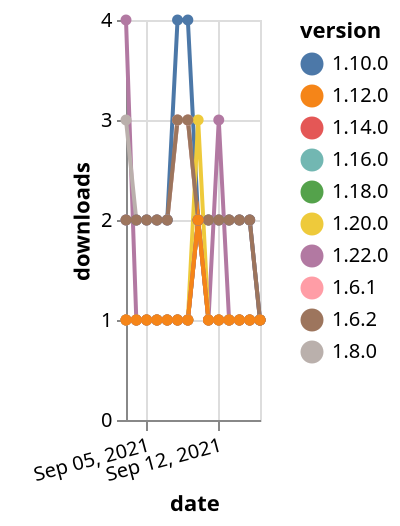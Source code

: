{"$schema": "https://vega.github.io/schema/vega-lite/v5.json", "description": "A simple bar chart with embedded data.", "data": {"values": [{"date": "2021-09-03", "total": 169, "delta": 1, "version": "1.18.0"}, {"date": "2021-09-04", "total": 170, "delta": 1, "version": "1.18.0"}, {"date": "2021-09-05", "total": 171, "delta": 1, "version": "1.18.0"}, {"date": "2021-09-06", "total": 172, "delta": 1, "version": "1.18.0"}, {"date": "2021-09-07", "total": 173, "delta": 1, "version": "1.18.0"}, {"date": "2021-09-08", "total": 174, "delta": 1, "version": "1.18.0"}, {"date": "2021-09-09", "total": 175, "delta": 1, "version": "1.18.0"}, {"date": "2021-09-10", "total": 177, "delta": 2, "version": "1.18.0"}, {"date": "2021-09-11", "total": 178, "delta": 1, "version": "1.18.0"}, {"date": "2021-09-12", "total": 179, "delta": 1, "version": "1.18.0"}, {"date": "2021-09-13", "total": 180, "delta": 1, "version": "1.18.0"}, {"date": "2021-09-14", "total": 181, "delta": 1, "version": "1.18.0"}, {"date": "2021-09-15", "total": 182, "delta": 1, "version": "1.18.0"}, {"date": "2021-09-16", "total": 183, "delta": 1, "version": "1.18.0"}, {"date": "2021-09-03", "total": 2562, "delta": 2, "version": "1.6.1"}, {"date": "2021-09-04", "total": 2564, "delta": 2, "version": "1.6.1"}, {"date": "2021-09-05", "total": 2566, "delta": 2, "version": "1.6.1"}, {"date": "2021-09-06", "total": 2568, "delta": 2, "version": "1.6.1"}, {"date": "2021-09-07", "total": 2570, "delta": 2, "version": "1.6.1"}, {"date": "2021-09-08", "total": 2573, "delta": 3, "version": "1.6.1"}, {"date": "2021-09-09", "total": 2576, "delta": 3, "version": "1.6.1"}, {"date": "2021-09-10", "total": 2578, "delta": 2, "version": "1.6.1"}, {"date": "2021-09-11", "total": 2580, "delta": 2, "version": "1.6.1"}, {"date": "2021-09-12", "total": 2582, "delta": 2, "version": "1.6.1"}, {"date": "2021-09-13", "total": 2584, "delta": 2, "version": "1.6.1"}, {"date": "2021-09-14", "total": 2586, "delta": 2, "version": "1.6.1"}, {"date": "2021-09-15", "total": 2588, "delta": 2, "version": "1.6.1"}, {"date": "2021-09-16", "total": 2589, "delta": 1, "version": "1.6.1"}, {"date": "2021-09-03", "total": 129, "delta": 4, "version": "1.22.0"}, {"date": "2021-09-04", "total": 130, "delta": 1, "version": "1.22.0"}, {"date": "2021-09-05", "total": 131, "delta": 1, "version": "1.22.0"}, {"date": "2021-09-06", "total": 132, "delta": 1, "version": "1.22.0"}, {"date": "2021-09-07", "total": 133, "delta": 1, "version": "1.22.0"}, {"date": "2021-09-08", "total": 134, "delta": 1, "version": "1.22.0"}, {"date": "2021-09-09", "total": 135, "delta": 1, "version": "1.22.0"}, {"date": "2021-09-10", "total": 137, "delta": 2, "version": "1.22.0"}, {"date": "2021-09-11", "total": 138, "delta": 1, "version": "1.22.0"}, {"date": "2021-09-12", "total": 141, "delta": 3, "version": "1.22.0"}, {"date": "2021-09-13", "total": 142, "delta": 1, "version": "1.22.0"}, {"date": "2021-09-14", "total": 143, "delta": 1, "version": "1.22.0"}, {"date": "2021-09-15", "total": 144, "delta": 1, "version": "1.22.0"}, {"date": "2021-09-16", "total": 145, "delta": 1, "version": "1.22.0"}, {"date": "2021-09-03", "total": 2548, "delta": 3, "version": "1.8.0"}, {"date": "2021-09-04", "total": 2550, "delta": 2, "version": "1.8.0"}, {"date": "2021-09-05", "total": 2552, "delta": 2, "version": "1.8.0"}, {"date": "2021-09-06", "total": 2554, "delta": 2, "version": "1.8.0"}, {"date": "2021-09-07", "total": 2556, "delta": 2, "version": "1.8.0"}, {"date": "2021-09-08", "total": 2559, "delta": 3, "version": "1.8.0"}, {"date": "2021-09-09", "total": 2562, "delta": 3, "version": "1.8.0"}, {"date": "2021-09-10", "total": 2564, "delta": 2, "version": "1.8.0"}, {"date": "2021-09-11", "total": 2566, "delta": 2, "version": "1.8.0"}, {"date": "2021-09-12", "total": 2568, "delta": 2, "version": "1.8.0"}, {"date": "2021-09-13", "total": 2570, "delta": 2, "version": "1.8.0"}, {"date": "2021-09-14", "total": 2572, "delta": 2, "version": "1.8.0"}, {"date": "2021-09-15", "total": 2574, "delta": 2, "version": "1.8.0"}, {"date": "2021-09-16", "total": 2575, "delta": 1, "version": "1.8.0"}, {"date": "2021-09-03", "total": 2507, "delta": 2, "version": "1.10.0"}, {"date": "2021-09-04", "total": 2509, "delta": 2, "version": "1.10.0"}, {"date": "2021-09-05", "total": 2511, "delta": 2, "version": "1.10.0"}, {"date": "2021-09-06", "total": 2513, "delta": 2, "version": "1.10.0"}, {"date": "2021-09-07", "total": 2515, "delta": 2, "version": "1.10.0"}, {"date": "2021-09-08", "total": 2519, "delta": 4, "version": "1.10.0"}, {"date": "2021-09-09", "total": 2523, "delta": 4, "version": "1.10.0"}, {"date": "2021-09-10", "total": 2525, "delta": 2, "version": "1.10.0"}, {"date": "2021-09-11", "total": 2527, "delta": 2, "version": "1.10.0"}, {"date": "2021-09-12", "total": 2529, "delta": 2, "version": "1.10.0"}, {"date": "2021-09-13", "total": 2531, "delta": 2, "version": "1.10.0"}, {"date": "2021-09-14", "total": 2533, "delta": 2, "version": "1.10.0"}, {"date": "2021-09-15", "total": 2535, "delta": 2, "version": "1.10.0"}, {"date": "2021-09-16", "total": 2536, "delta": 1, "version": "1.10.0"}, {"date": "2021-09-03", "total": 201, "delta": 1, "version": "1.20.0"}, {"date": "2021-09-04", "total": 202, "delta": 1, "version": "1.20.0"}, {"date": "2021-09-05", "total": 203, "delta": 1, "version": "1.20.0"}, {"date": "2021-09-06", "total": 204, "delta": 1, "version": "1.20.0"}, {"date": "2021-09-07", "total": 205, "delta": 1, "version": "1.20.0"}, {"date": "2021-09-08", "total": 206, "delta": 1, "version": "1.20.0"}, {"date": "2021-09-09", "total": 207, "delta": 1, "version": "1.20.0"}, {"date": "2021-09-10", "total": 210, "delta": 3, "version": "1.20.0"}, {"date": "2021-09-11", "total": 211, "delta": 1, "version": "1.20.0"}, {"date": "2021-09-12", "total": 212, "delta": 1, "version": "1.20.0"}, {"date": "2021-09-13", "total": 213, "delta": 1, "version": "1.20.0"}, {"date": "2021-09-14", "total": 214, "delta": 1, "version": "1.20.0"}, {"date": "2021-09-15", "total": 215, "delta": 1, "version": "1.20.0"}, {"date": "2021-09-16", "total": 216, "delta": 1, "version": "1.20.0"}, {"date": "2021-09-03", "total": 189, "delta": 1, "version": "1.16.0"}, {"date": "2021-09-04", "total": 190, "delta": 1, "version": "1.16.0"}, {"date": "2021-09-05", "total": 191, "delta": 1, "version": "1.16.0"}, {"date": "2021-09-06", "total": 192, "delta": 1, "version": "1.16.0"}, {"date": "2021-09-07", "total": 193, "delta": 1, "version": "1.16.0"}, {"date": "2021-09-08", "total": 194, "delta": 1, "version": "1.16.0"}, {"date": "2021-09-09", "total": 195, "delta": 1, "version": "1.16.0"}, {"date": "2021-09-10", "total": 197, "delta": 2, "version": "1.16.0"}, {"date": "2021-09-11", "total": 198, "delta": 1, "version": "1.16.0"}, {"date": "2021-09-12", "total": 199, "delta": 1, "version": "1.16.0"}, {"date": "2021-09-13", "total": 200, "delta": 1, "version": "1.16.0"}, {"date": "2021-09-14", "total": 201, "delta": 1, "version": "1.16.0"}, {"date": "2021-09-15", "total": 202, "delta": 1, "version": "1.16.0"}, {"date": "2021-09-16", "total": 203, "delta": 1, "version": "1.16.0"}, {"date": "2021-09-03", "total": 207, "delta": 1, "version": "1.14.0"}, {"date": "2021-09-04", "total": 208, "delta": 1, "version": "1.14.0"}, {"date": "2021-09-05", "total": 209, "delta": 1, "version": "1.14.0"}, {"date": "2021-09-06", "total": 210, "delta": 1, "version": "1.14.0"}, {"date": "2021-09-07", "total": 211, "delta": 1, "version": "1.14.0"}, {"date": "2021-09-08", "total": 212, "delta": 1, "version": "1.14.0"}, {"date": "2021-09-09", "total": 213, "delta": 1, "version": "1.14.0"}, {"date": "2021-09-10", "total": 215, "delta": 2, "version": "1.14.0"}, {"date": "2021-09-11", "total": 216, "delta": 1, "version": "1.14.0"}, {"date": "2021-09-12", "total": 217, "delta": 1, "version": "1.14.0"}, {"date": "2021-09-13", "total": 218, "delta": 1, "version": "1.14.0"}, {"date": "2021-09-14", "total": 219, "delta": 1, "version": "1.14.0"}, {"date": "2021-09-15", "total": 220, "delta": 1, "version": "1.14.0"}, {"date": "2021-09-16", "total": 221, "delta": 1, "version": "1.14.0"}, {"date": "2021-09-03", "total": 2561, "delta": 2, "version": "1.6.2"}, {"date": "2021-09-04", "total": 2563, "delta": 2, "version": "1.6.2"}, {"date": "2021-09-05", "total": 2565, "delta": 2, "version": "1.6.2"}, {"date": "2021-09-06", "total": 2567, "delta": 2, "version": "1.6.2"}, {"date": "2021-09-07", "total": 2569, "delta": 2, "version": "1.6.2"}, {"date": "2021-09-08", "total": 2572, "delta": 3, "version": "1.6.2"}, {"date": "2021-09-09", "total": 2575, "delta": 3, "version": "1.6.2"}, {"date": "2021-09-10", "total": 2577, "delta": 2, "version": "1.6.2"}, {"date": "2021-09-11", "total": 2579, "delta": 2, "version": "1.6.2"}, {"date": "2021-09-12", "total": 2581, "delta": 2, "version": "1.6.2"}, {"date": "2021-09-13", "total": 2583, "delta": 2, "version": "1.6.2"}, {"date": "2021-09-14", "total": 2585, "delta": 2, "version": "1.6.2"}, {"date": "2021-09-15", "total": 2587, "delta": 2, "version": "1.6.2"}, {"date": "2021-09-16", "total": 2588, "delta": 1, "version": "1.6.2"}, {"date": "2021-09-03", "total": 242, "delta": 1, "version": "1.12.0"}, {"date": "2021-09-04", "total": 243, "delta": 1, "version": "1.12.0"}, {"date": "2021-09-05", "total": 244, "delta": 1, "version": "1.12.0"}, {"date": "2021-09-06", "total": 245, "delta": 1, "version": "1.12.0"}, {"date": "2021-09-07", "total": 246, "delta": 1, "version": "1.12.0"}, {"date": "2021-09-08", "total": 247, "delta": 1, "version": "1.12.0"}, {"date": "2021-09-09", "total": 248, "delta": 1, "version": "1.12.0"}, {"date": "2021-09-10", "total": 250, "delta": 2, "version": "1.12.0"}, {"date": "2021-09-11", "total": 251, "delta": 1, "version": "1.12.0"}, {"date": "2021-09-12", "total": 252, "delta": 1, "version": "1.12.0"}, {"date": "2021-09-13", "total": 253, "delta": 1, "version": "1.12.0"}, {"date": "2021-09-14", "total": 254, "delta": 1, "version": "1.12.0"}, {"date": "2021-09-15", "total": 255, "delta": 1, "version": "1.12.0"}, {"date": "2021-09-16", "total": 256, "delta": 1, "version": "1.12.0"}]}, "width": "container", "mark": {"type": "line", "point": {"filled": true}}, "encoding": {"x": {"field": "date", "type": "temporal", "timeUnit": "yearmonthdate", "title": "date", "axis": {"labelAngle": -15}}, "y": {"field": "delta", "type": "quantitative", "title": "downloads"}, "color": {"field": "version", "type": "nominal"}, "tooltip": {"field": "delta"}}}